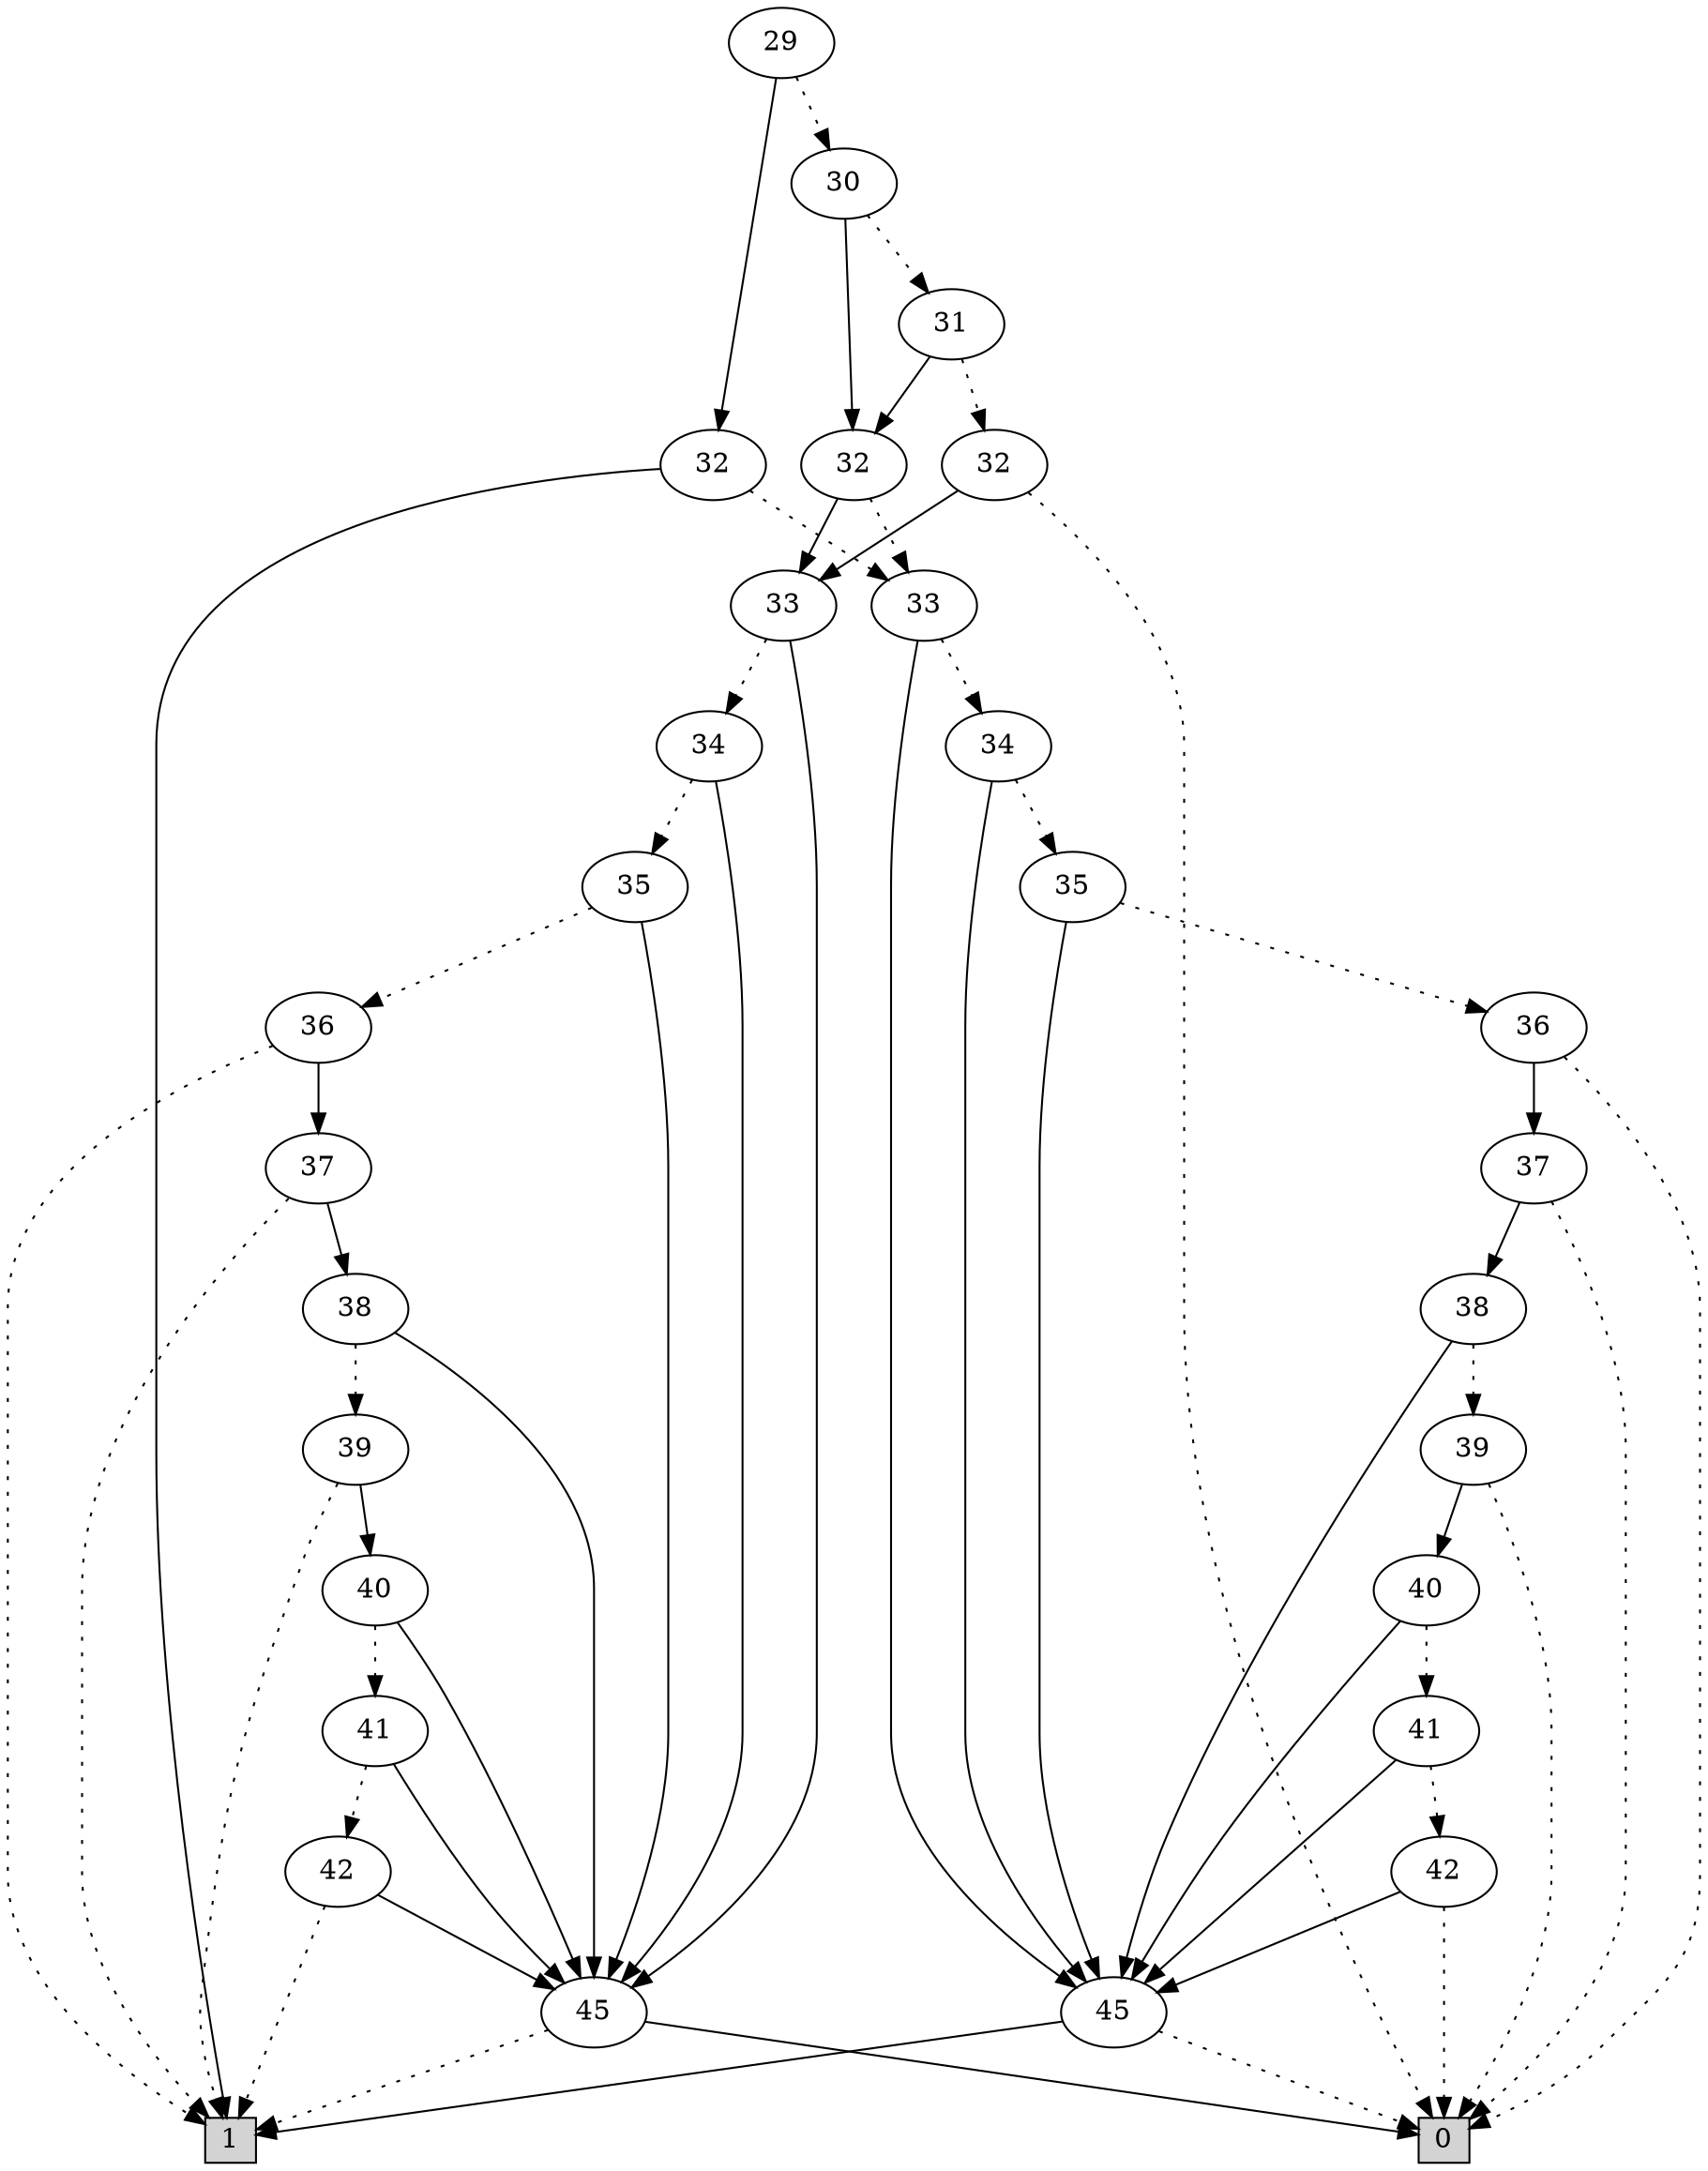 digraph G {
0 [shape=box, label="0", style=filled, shape=box, height=0.3, width=0.3];
1 [shape=box, label="1", style=filled, shape=box, height=0.3, width=0.3];
3467 [label="29"];
3467 -> 3465 [style=dotted];
3467 -> 3466 [style=filled];
3465 [label="30"];
3465 -> 3464 [style=dotted];
3465 -> 3463 [style=filled];
3464 [label="31"];
3464 -> 3456 [style=dotted];
3464 -> 3463 [style=filled];
3456 [label="32"];
3456 -> 0 [style=dotted];
3456 -> 3395 [style=filled];
3395 [label="33"];
3395 -> 3394 [style=dotted];
3395 -> 93 [style=filled];
3394 [label="34"];
3394 -> 3393 [style=dotted];
3394 -> 93 [style=filled];
3393 [label="35"];
3393 -> 3392 [style=dotted];
3393 -> 93 [style=filled];
3392 [label="36"];
3392 -> 1 [style=dotted];
3392 -> 3391 [style=filled];
3391 [label="37"];
3391 -> 1 [style=dotted];
3391 -> 3390 [style=filled];
3390 [label="38"];
3390 -> 3389 [style=dotted];
3390 -> 93 [style=filled];
3389 [label="39"];
3389 -> 1 [style=dotted];
3389 -> 3388 [style=filled];
3388 [label="40"];
3388 -> 3387 [style=dotted];
3388 -> 93 [style=filled];
3387 [label="41"];
3387 -> 3386 [style=dotted];
3387 -> 93 [style=filled];
3386 [label="42"];
3386 -> 1 [style=dotted];
3386 -> 93 [style=filled];
93 [label="45"];
93 -> 1 [style=dotted];
93 -> 0 [style=filled];
3463 [label="32"];
3463 -> 3385 [style=dotted];
3463 -> 3395 [style=filled];
3385 [label="33"];
3385 -> 3384 [style=dotted];
3385 -> 92 [style=filled];
3384 [label="34"];
3384 -> 3383 [style=dotted];
3384 -> 92 [style=filled];
3383 [label="35"];
3383 -> 3382 [style=dotted];
3383 -> 92 [style=filled];
3382 [label="36"];
3382 -> 0 [style=dotted];
3382 -> 3381 [style=filled];
3381 [label="37"];
3381 -> 0 [style=dotted];
3381 -> 3380 [style=filled];
3380 [label="38"];
3380 -> 3379 [style=dotted];
3380 -> 92 [style=filled];
3379 [label="39"];
3379 -> 0 [style=dotted];
3379 -> 3378 [style=filled];
3378 [label="40"];
3378 -> 3377 [style=dotted];
3378 -> 92 [style=filled];
3377 [label="41"];
3377 -> 3376 [style=dotted];
3377 -> 92 [style=filled];
3376 [label="42"];
3376 -> 0 [style=dotted];
3376 -> 92 [style=filled];
92 [label="45"];
92 -> 0 [style=dotted];
92 -> 1 [style=filled];
3466 [label="32"];
3466 -> 3385 [style=dotted];
3466 -> 1 [style=filled];
}
